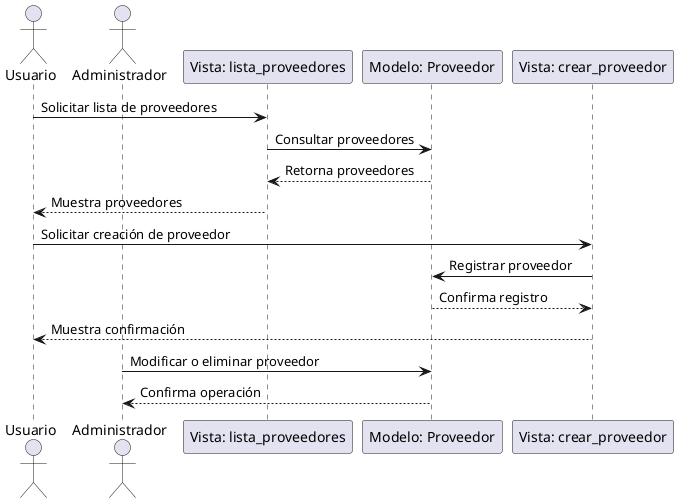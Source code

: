 @startuml
actor Usuario
actor Administrador as Admin
participant "Vista: lista_proveedores" as ListaProveedores
participant "Modelo: Proveedor" as ModeloProveedor
participant "Vista: crear_proveedor" as CrearProveedor

Usuario -> ListaProveedores : Solicitar lista de proveedores
ListaProveedores -> ModeloProveedor : Consultar proveedores
ModeloProveedor --> ListaProveedores : Retorna proveedores
ListaProveedores --> Usuario : Muestra proveedores

Usuario -> CrearProveedor : Solicitar creación de proveedor
CrearProveedor -> ModeloProveedor : Registrar proveedor
ModeloProveedor --> CrearProveedor : Confirma registro
CrearProveedor --> Usuario : Muestra confirmación

Admin -> ModeloProveedor : Modificar o eliminar proveedor
ModeloProveedor --> Admin : Confirma operación
@enduml
